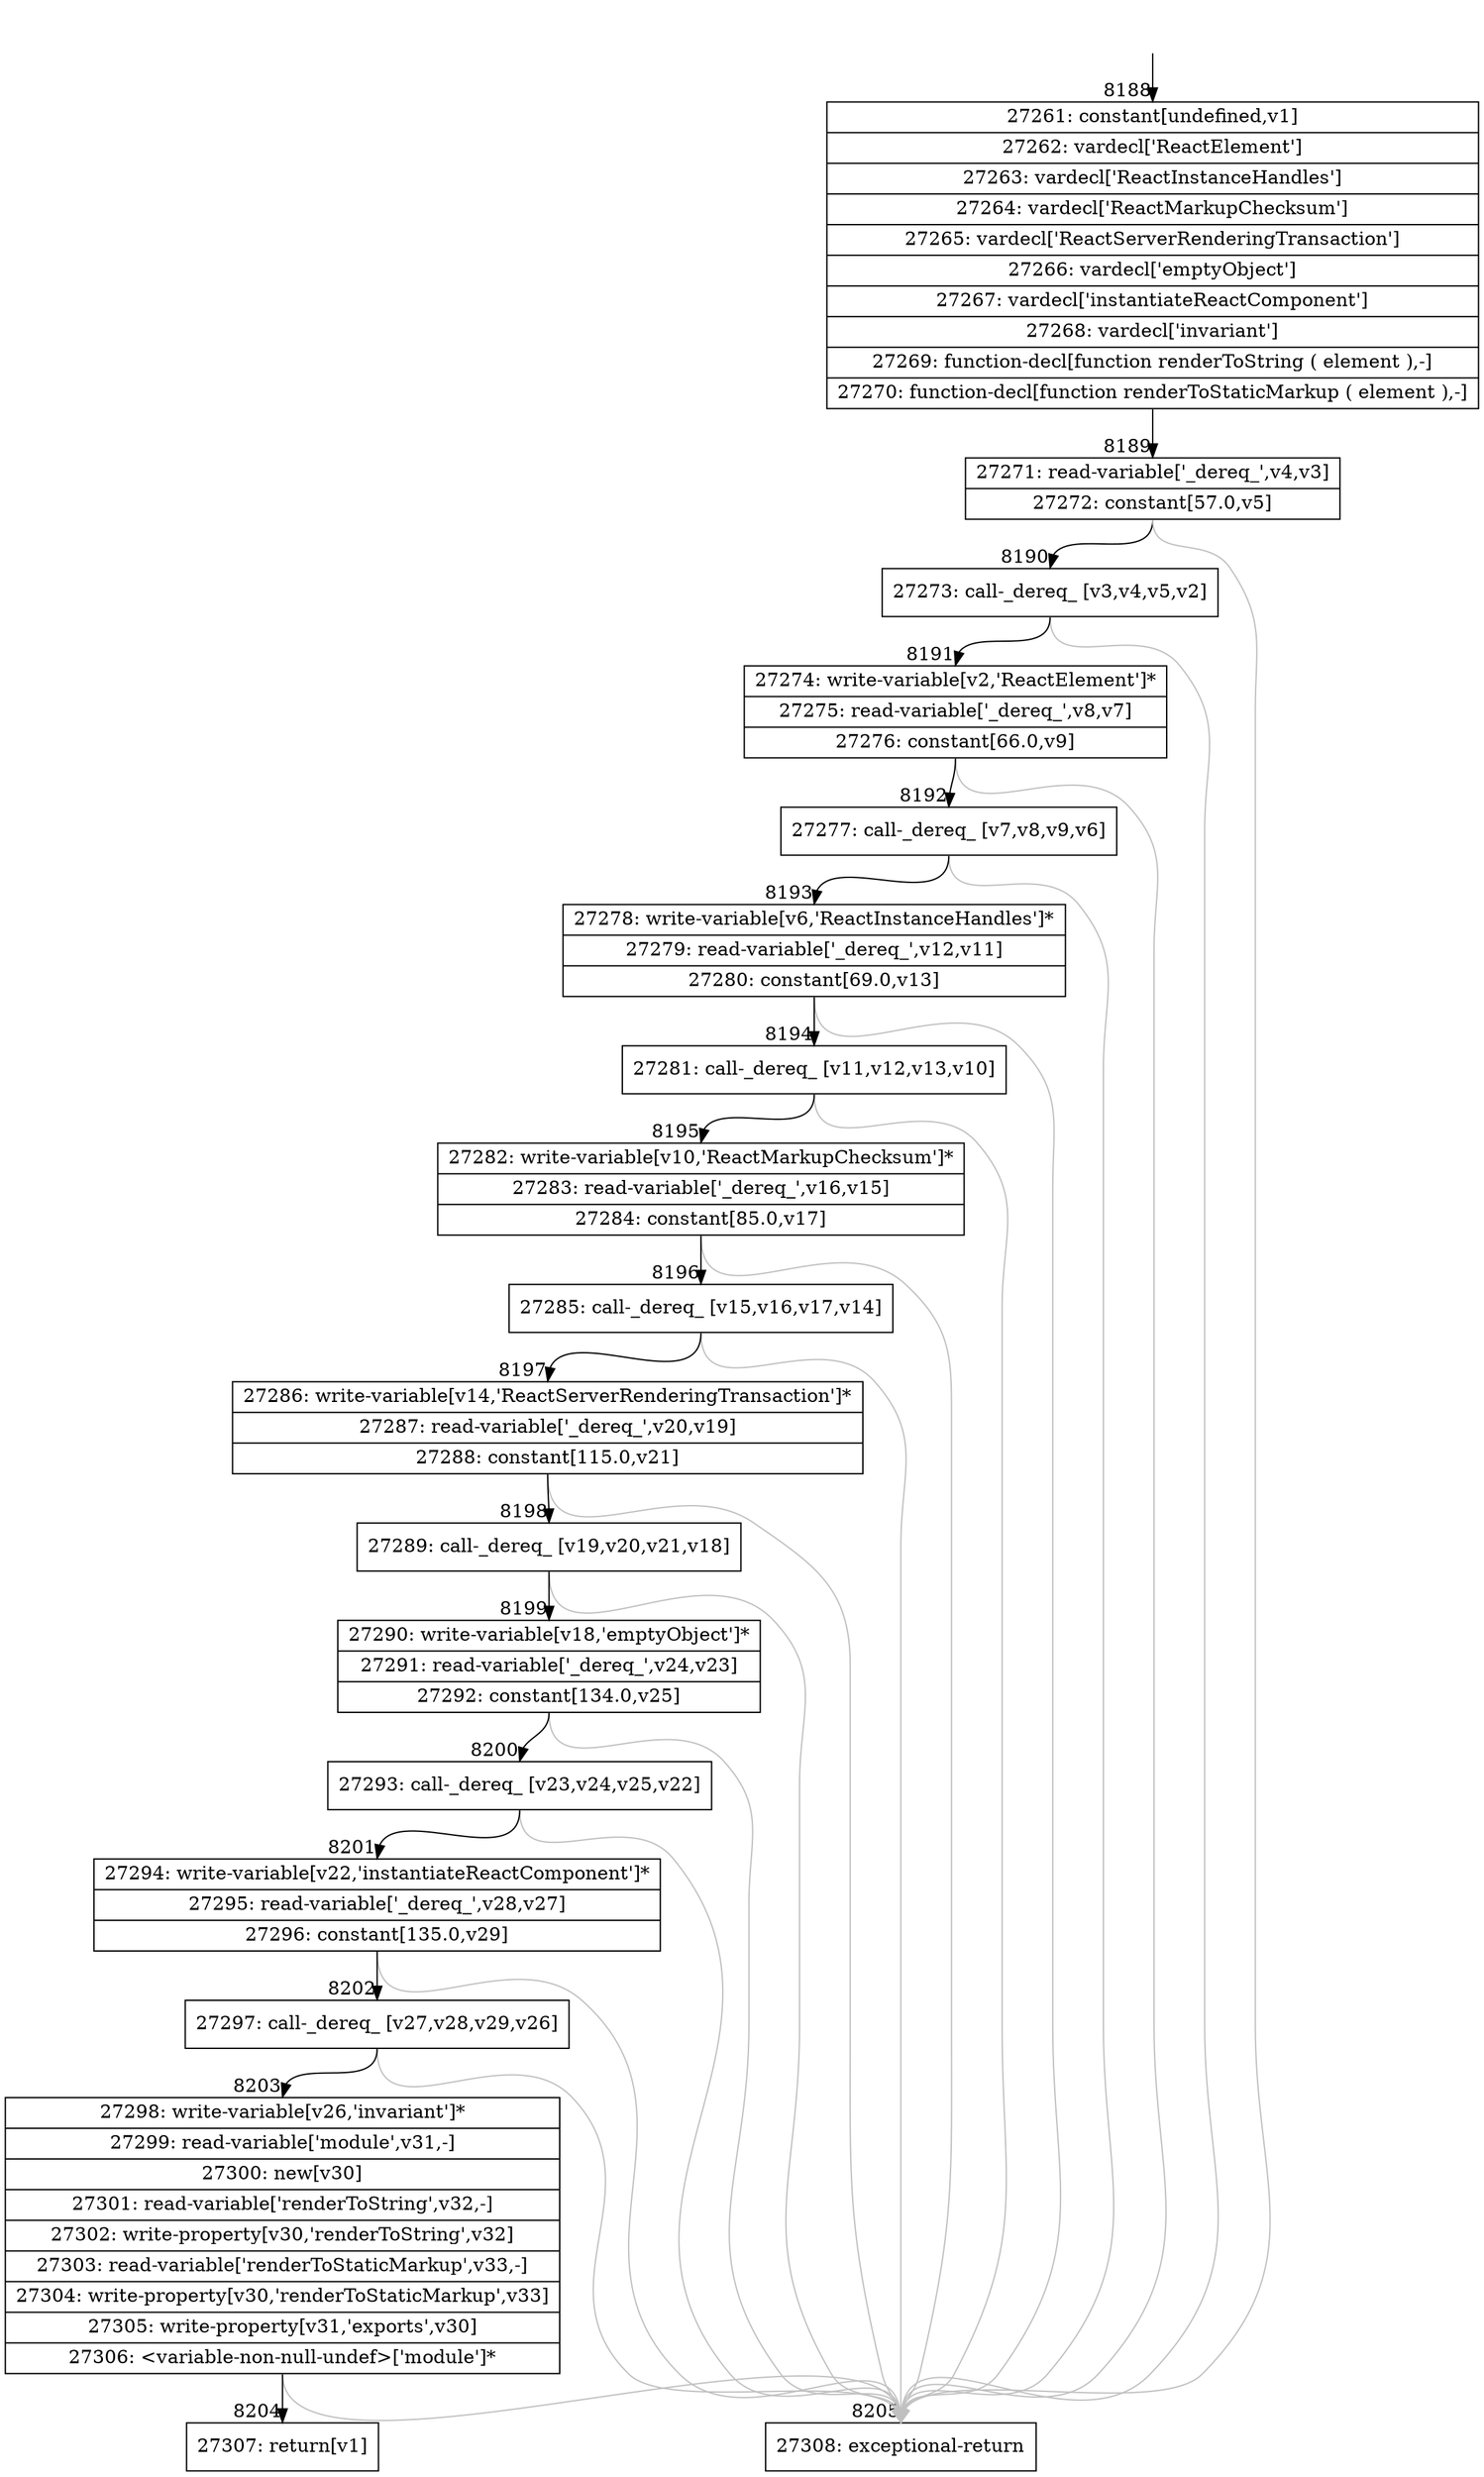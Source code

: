 digraph {
rankdir="TD"
BB_entry594[shape=none,label=""];
BB_entry594 -> BB8188 [tailport=s, headport=n, headlabel="    8188"]
BB8188 [shape=record label="{27261: constant[undefined,v1]|27262: vardecl['ReactElement']|27263: vardecl['ReactInstanceHandles']|27264: vardecl['ReactMarkupChecksum']|27265: vardecl['ReactServerRenderingTransaction']|27266: vardecl['emptyObject']|27267: vardecl['instantiateReactComponent']|27268: vardecl['invariant']|27269: function-decl[function renderToString ( element ),-]|27270: function-decl[function renderToStaticMarkup ( element ),-]}" ] 
BB8188 -> BB8189 [tailport=s, headport=n, headlabel="      8189"]
BB8189 [shape=record label="{27271: read-variable['_dereq_',v4,v3]|27272: constant[57.0,v5]}" ] 
BB8189 -> BB8190 [tailport=s, headport=n, headlabel="      8190"]
BB8189 -> BB8205 [tailport=s, headport=n, color=gray, headlabel="      8205"]
BB8190 [shape=record label="{27273: call-_dereq_ [v3,v4,v5,v2]}" ] 
BB8190 -> BB8191 [tailport=s, headport=n, headlabel="      8191"]
BB8190 -> BB8205 [tailport=s, headport=n, color=gray]
BB8191 [shape=record label="{27274: write-variable[v2,'ReactElement']*|27275: read-variable['_dereq_',v8,v7]|27276: constant[66.0,v9]}" ] 
BB8191 -> BB8192 [tailport=s, headport=n, headlabel="      8192"]
BB8191 -> BB8205 [tailport=s, headport=n, color=gray]
BB8192 [shape=record label="{27277: call-_dereq_ [v7,v8,v9,v6]}" ] 
BB8192 -> BB8193 [tailport=s, headport=n, headlabel="      8193"]
BB8192 -> BB8205 [tailport=s, headport=n, color=gray]
BB8193 [shape=record label="{27278: write-variable[v6,'ReactInstanceHandles']*|27279: read-variable['_dereq_',v12,v11]|27280: constant[69.0,v13]}" ] 
BB8193 -> BB8194 [tailport=s, headport=n, headlabel="      8194"]
BB8193 -> BB8205 [tailport=s, headport=n, color=gray]
BB8194 [shape=record label="{27281: call-_dereq_ [v11,v12,v13,v10]}" ] 
BB8194 -> BB8195 [tailport=s, headport=n, headlabel="      8195"]
BB8194 -> BB8205 [tailport=s, headport=n, color=gray]
BB8195 [shape=record label="{27282: write-variable[v10,'ReactMarkupChecksum']*|27283: read-variable['_dereq_',v16,v15]|27284: constant[85.0,v17]}" ] 
BB8195 -> BB8196 [tailport=s, headport=n, headlabel="      8196"]
BB8195 -> BB8205 [tailport=s, headport=n, color=gray]
BB8196 [shape=record label="{27285: call-_dereq_ [v15,v16,v17,v14]}" ] 
BB8196 -> BB8197 [tailport=s, headport=n, headlabel="      8197"]
BB8196 -> BB8205 [tailport=s, headport=n, color=gray]
BB8197 [shape=record label="{27286: write-variable[v14,'ReactServerRenderingTransaction']*|27287: read-variable['_dereq_',v20,v19]|27288: constant[115.0,v21]}" ] 
BB8197 -> BB8198 [tailport=s, headport=n, headlabel="      8198"]
BB8197 -> BB8205 [tailport=s, headport=n, color=gray]
BB8198 [shape=record label="{27289: call-_dereq_ [v19,v20,v21,v18]}" ] 
BB8198 -> BB8199 [tailport=s, headport=n, headlabel="      8199"]
BB8198 -> BB8205 [tailport=s, headport=n, color=gray]
BB8199 [shape=record label="{27290: write-variable[v18,'emptyObject']*|27291: read-variable['_dereq_',v24,v23]|27292: constant[134.0,v25]}" ] 
BB8199 -> BB8200 [tailport=s, headport=n, headlabel="      8200"]
BB8199 -> BB8205 [tailport=s, headport=n, color=gray]
BB8200 [shape=record label="{27293: call-_dereq_ [v23,v24,v25,v22]}" ] 
BB8200 -> BB8201 [tailport=s, headport=n, headlabel="      8201"]
BB8200 -> BB8205 [tailport=s, headport=n, color=gray]
BB8201 [shape=record label="{27294: write-variable[v22,'instantiateReactComponent']*|27295: read-variable['_dereq_',v28,v27]|27296: constant[135.0,v29]}" ] 
BB8201 -> BB8202 [tailport=s, headport=n, headlabel="      8202"]
BB8201 -> BB8205 [tailport=s, headport=n, color=gray]
BB8202 [shape=record label="{27297: call-_dereq_ [v27,v28,v29,v26]}" ] 
BB8202 -> BB8203 [tailport=s, headport=n, headlabel="      8203"]
BB8202 -> BB8205 [tailport=s, headport=n, color=gray]
BB8203 [shape=record label="{27298: write-variable[v26,'invariant']*|27299: read-variable['module',v31,-]|27300: new[v30]|27301: read-variable['renderToString',v32,-]|27302: write-property[v30,'renderToString',v32]|27303: read-variable['renderToStaticMarkup',v33,-]|27304: write-property[v30,'renderToStaticMarkup',v33]|27305: write-property[v31,'exports',v30]|27306: \<variable-non-null-undef\>['module']*}" ] 
BB8203 -> BB8204 [tailport=s, headport=n, headlabel="      8204"]
BB8203 -> BB8205 [tailport=s, headport=n, color=gray]
BB8204 [shape=record label="{27307: return[v1]}" ] 
BB8205 [shape=record label="{27308: exceptional-return}" ] 
//#$~ 14355
}
